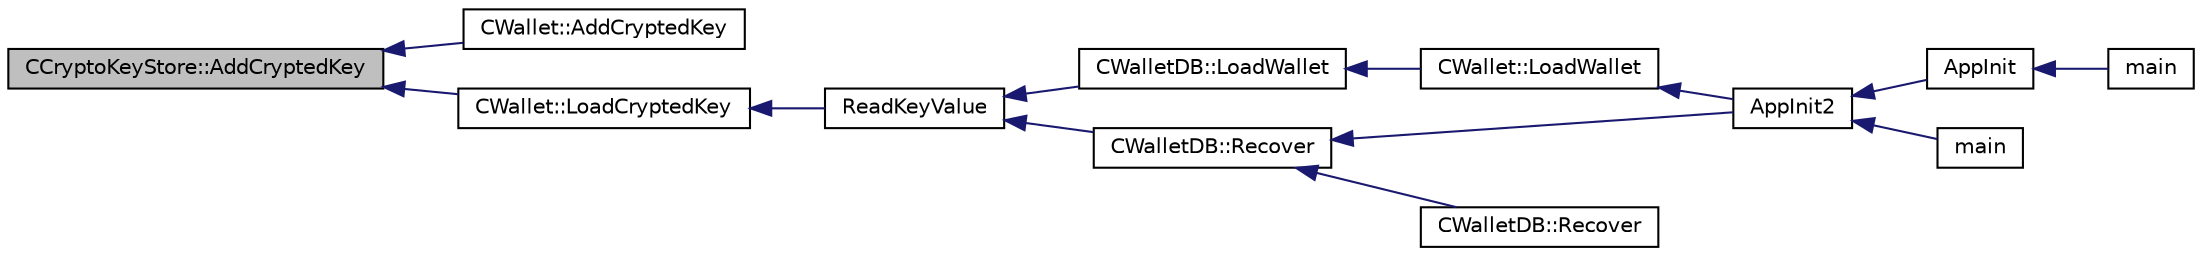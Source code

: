 digraph "CCryptoKeyStore::AddCryptedKey"
{
  edge [fontname="Helvetica",fontsize="10",labelfontname="Helvetica",labelfontsize="10"];
  node [fontname="Helvetica",fontsize="10",shape=record];
  rankdir="LR";
  Node7 [label="CCryptoKeyStore::AddCryptedKey",height=0.2,width=0.4,color="black", fillcolor="grey75", style="filled", fontcolor="black"];
  Node7 -> Node8 [dir="back",color="midnightblue",fontsize="10",style="solid",fontname="Helvetica"];
  Node8 [label="CWallet::AddCryptedKey",height=0.2,width=0.4,color="black", fillcolor="white", style="filled",URL="$d2/de5/class_c_wallet.html#a3e90096a903d49cd751f05fcdb7692ce"];
  Node7 -> Node9 [dir="back",color="midnightblue",fontsize="10",style="solid",fontname="Helvetica"];
  Node9 [label="CWallet::LoadCryptedKey",height=0.2,width=0.4,color="black", fillcolor="white", style="filled",URL="$d2/de5/class_c_wallet.html#a01fbd78238d4ef833d059f12a7e8ac9f"];
  Node9 -> Node10 [dir="back",color="midnightblue",fontsize="10",style="solid",fontname="Helvetica"];
  Node10 [label="ReadKeyValue",height=0.2,width=0.4,color="black", fillcolor="white", style="filled",URL="$dc/d75/walletdb_8cpp.html#ad1f171cf096f5479805a06fc20480343"];
  Node10 -> Node11 [dir="back",color="midnightblue",fontsize="10",style="solid",fontname="Helvetica"];
  Node11 [label="CWalletDB::LoadWallet",height=0.2,width=0.4,color="black", fillcolor="white", style="filled",URL="$d4/d90/class_c_wallet_d_b.html#a14f26e53502d1a60dd2b034f830acf03"];
  Node11 -> Node12 [dir="back",color="midnightblue",fontsize="10",style="solid",fontname="Helvetica"];
  Node12 [label="CWallet::LoadWallet",height=0.2,width=0.4,color="black", fillcolor="white", style="filled",URL="$d2/de5/class_c_wallet.html#a5d7b244b8ed0cbe24233ee0b6ca3cae0"];
  Node12 -> Node13 [dir="back",color="midnightblue",fontsize="10",style="solid",fontname="Helvetica"];
  Node13 [label="AppInit2",height=0.2,width=0.4,color="black", fillcolor="white", style="filled",URL="$d8/dc0/init_8h.html#a1a4c1bfbf6ba1db77e988b89b9cadfd3",tooltip="Initialize ion. "];
  Node13 -> Node14 [dir="back",color="midnightblue",fontsize="10",style="solid",fontname="Helvetica"];
  Node14 [label="AppInit",height=0.2,width=0.4,color="black", fillcolor="white", style="filled",URL="$d4/d35/iond_8cpp.html#ac59316b767e6984e1285f0531275286b"];
  Node14 -> Node15 [dir="back",color="midnightblue",fontsize="10",style="solid",fontname="Helvetica"];
  Node15 [label="main",height=0.2,width=0.4,color="black", fillcolor="white", style="filled",URL="$d4/d35/iond_8cpp.html#a0ddf1224851353fc92bfbff6f499fa97"];
  Node13 -> Node16 [dir="back",color="midnightblue",fontsize="10",style="solid",fontname="Helvetica"];
  Node16 [label="main",height=0.2,width=0.4,color="black", fillcolor="white", style="filled",URL="$d5/d2d/ion_8cpp.html#a0ddf1224851353fc92bfbff6f499fa97"];
  Node10 -> Node17 [dir="back",color="midnightblue",fontsize="10",style="solid",fontname="Helvetica"];
  Node17 [label="CWalletDB::Recover",height=0.2,width=0.4,color="black", fillcolor="white", style="filled",URL="$d4/d90/class_c_wallet_d_b.html#a3ebeb12f37d9c66512e2bc2903a6854a"];
  Node17 -> Node13 [dir="back",color="midnightblue",fontsize="10",style="solid",fontname="Helvetica"];
  Node17 -> Node18 [dir="back",color="midnightblue",fontsize="10",style="solid",fontname="Helvetica"];
  Node18 [label="CWalletDB::Recover",height=0.2,width=0.4,color="black", fillcolor="white", style="filled",URL="$d4/d90/class_c_wallet_d_b.html#a44388f1c3ee63191dcb78b1001e9390c"];
}
